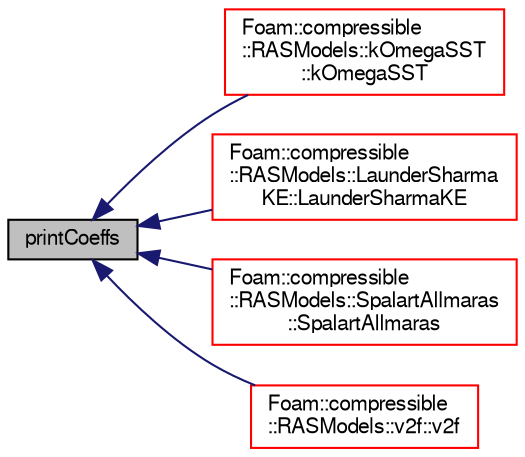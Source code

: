 digraph "printCoeffs"
{
  bgcolor="transparent";
  edge [fontname="FreeSans",fontsize="10",labelfontname="FreeSans",labelfontsize="10"];
  node [fontname="FreeSans",fontsize="10",shape=record];
  rankdir="LR";
  Node324 [label="printCoeffs",height=0.2,width=0.4,color="black", fillcolor="grey75", style="filled", fontcolor="black"];
  Node324 -> Node325 [dir="back",color="midnightblue",fontsize="10",style="solid",fontname="FreeSans"];
  Node325 [label="Foam::compressible\l::RASModels::kOmegaSST\l::kOmegaSST",height=0.2,width=0.4,color="red",URL="$a30738.html#ab8b3428b0327efd7feb948386f898942",tooltip="Construct from components. "];
  Node324 -> Node330 [dir="back",color="midnightblue",fontsize="10",style="solid",fontname="FreeSans"];
  Node330 [label="Foam::compressible\l::RASModels::LaunderSharma\lKE::LaunderSharmaKE",height=0.2,width=0.4,color="red",URL="$a30750.html#af39a1281fe316512813cd3e12b3d2eda",tooltip="Construct from components. "];
  Node324 -> Node334 [dir="back",color="midnightblue",fontsize="10",style="solid",fontname="FreeSans"];
  Node334 [label="Foam::compressible\l::RASModels::SpalartAllmaras\l::SpalartAllmaras",height=0.2,width=0.4,color="red",URL="$a30770.html#a2c41874f5564c35f78ffe626cd35af57",tooltip="Construct from components. "];
  Node324 -> Node338 [dir="back",color="midnightblue",fontsize="10",style="solid",fontname="FreeSans"];
  Node338 [label="Foam::compressible\l::RASModels::v2f::v2f",height=0.2,width=0.4,color="red",URL="$a30774.html#aceaa5b9f4b1ddb9796392127fa056d59",tooltip="Construct from components. "];
}
